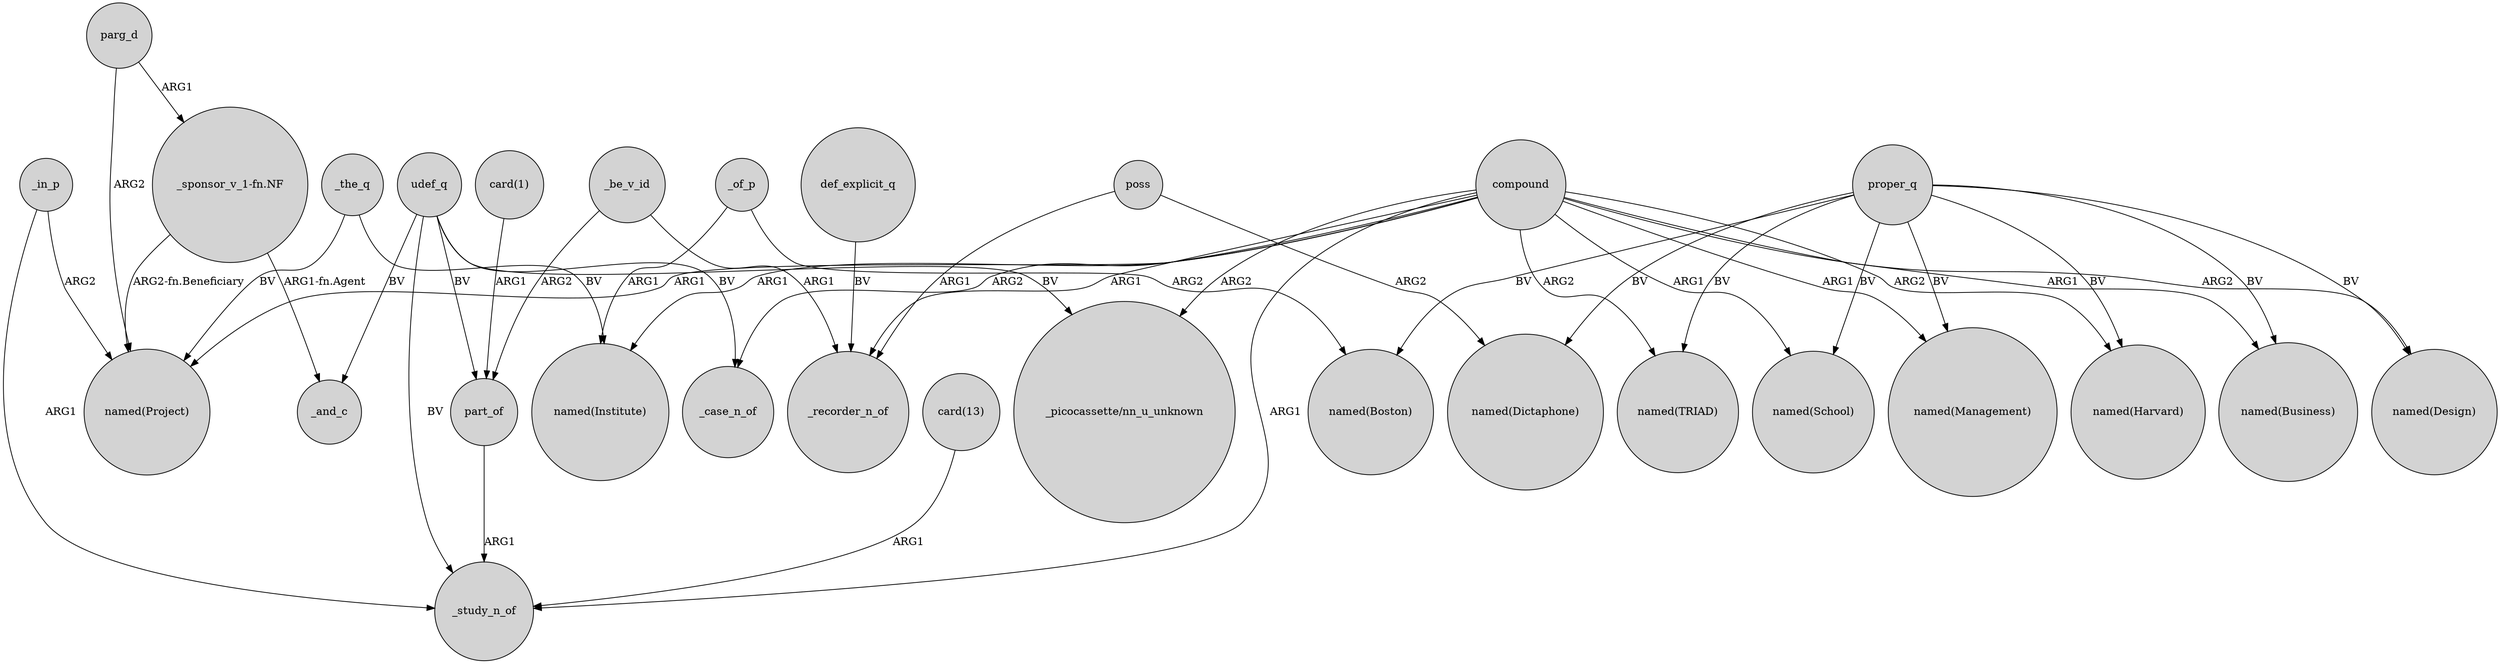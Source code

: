 digraph {
	node [shape=circle style=filled]
	_of_p -> "named(Boston)" [label=ARG2]
	_of_p -> "named(Institute)" [label=ARG1]
	proper_q -> "named(TRIAD)" [label=BV]
	udef_q -> part_of [label=BV]
	proper_q -> "named(Boston)" [label=BV]
	proper_q -> "named(Design)" [label=BV]
	compound -> "named(Harvard)" [label=ARG2]
	_in_p -> "named(Project)" [label=ARG2]
	proper_q -> "named(Business)" [label=BV]
	proper_q -> "named(Dictaphone)" [label=BV]
	compound -> _case_n_of [label=ARG2]
	def_explicit_q -> _recorder_n_of [label=BV]
	poss -> _recorder_n_of [label=ARG1]
	compound -> "_picocassette/nn_u_unknown" [label=ARG2]
	compound -> "named(TRIAD)" [label=ARG2]
	udef_q -> "_picocassette/nn_u_unknown" [label=BV]
	part_of -> _study_n_of [label=ARG1]
	proper_q -> "named(Harvard)" [label=BV]
	poss -> "named(Dictaphone)" [label=ARG2]
	_in_p -> _study_n_of [label=ARG1]
	_the_q -> "named(Project)" [label=BV]
	compound -> "named(Institute)" [label=ARG1]
	_the_q -> "named(Institute)" [label=BV]
	compound -> _recorder_n_of [label=ARG1]
	proper_q -> "named(School)" [label=BV]
	"_sponsor_v_1-fn.NF" -> _and_c [label="ARG1-fn.Agent"]
	"card(13)" -> _study_n_of [label=ARG1]
	parg_d -> "named(Project)" [label=ARG2]
	_be_v_id -> _recorder_n_of [label=ARG1]
	parg_d -> "_sponsor_v_1-fn.NF" [label=ARG1]
	compound -> "named(Business)" [label=ARG1]
	compound -> _study_n_of [label=ARG1]
	"card(1)" -> part_of [label=ARG1]
	compound -> "named(School)" [label=ARG1]
	compound -> "named(Management)" [label=ARG1]
	udef_q -> _case_n_of [label=BV]
	compound -> "named(Project)" [label=ARG1]
	"_sponsor_v_1-fn.NF" -> "named(Project)" [label="ARG2-fn.Beneficiary"]
	_be_v_id -> part_of [label=ARG2]
	udef_q -> _and_c [label=BV]
	udef_q -> _study_n_of [label=BV]
	compound -> "named(Design)" [label=ARG2]
	proper_q -> "named(Management)" [label=BV]
}
